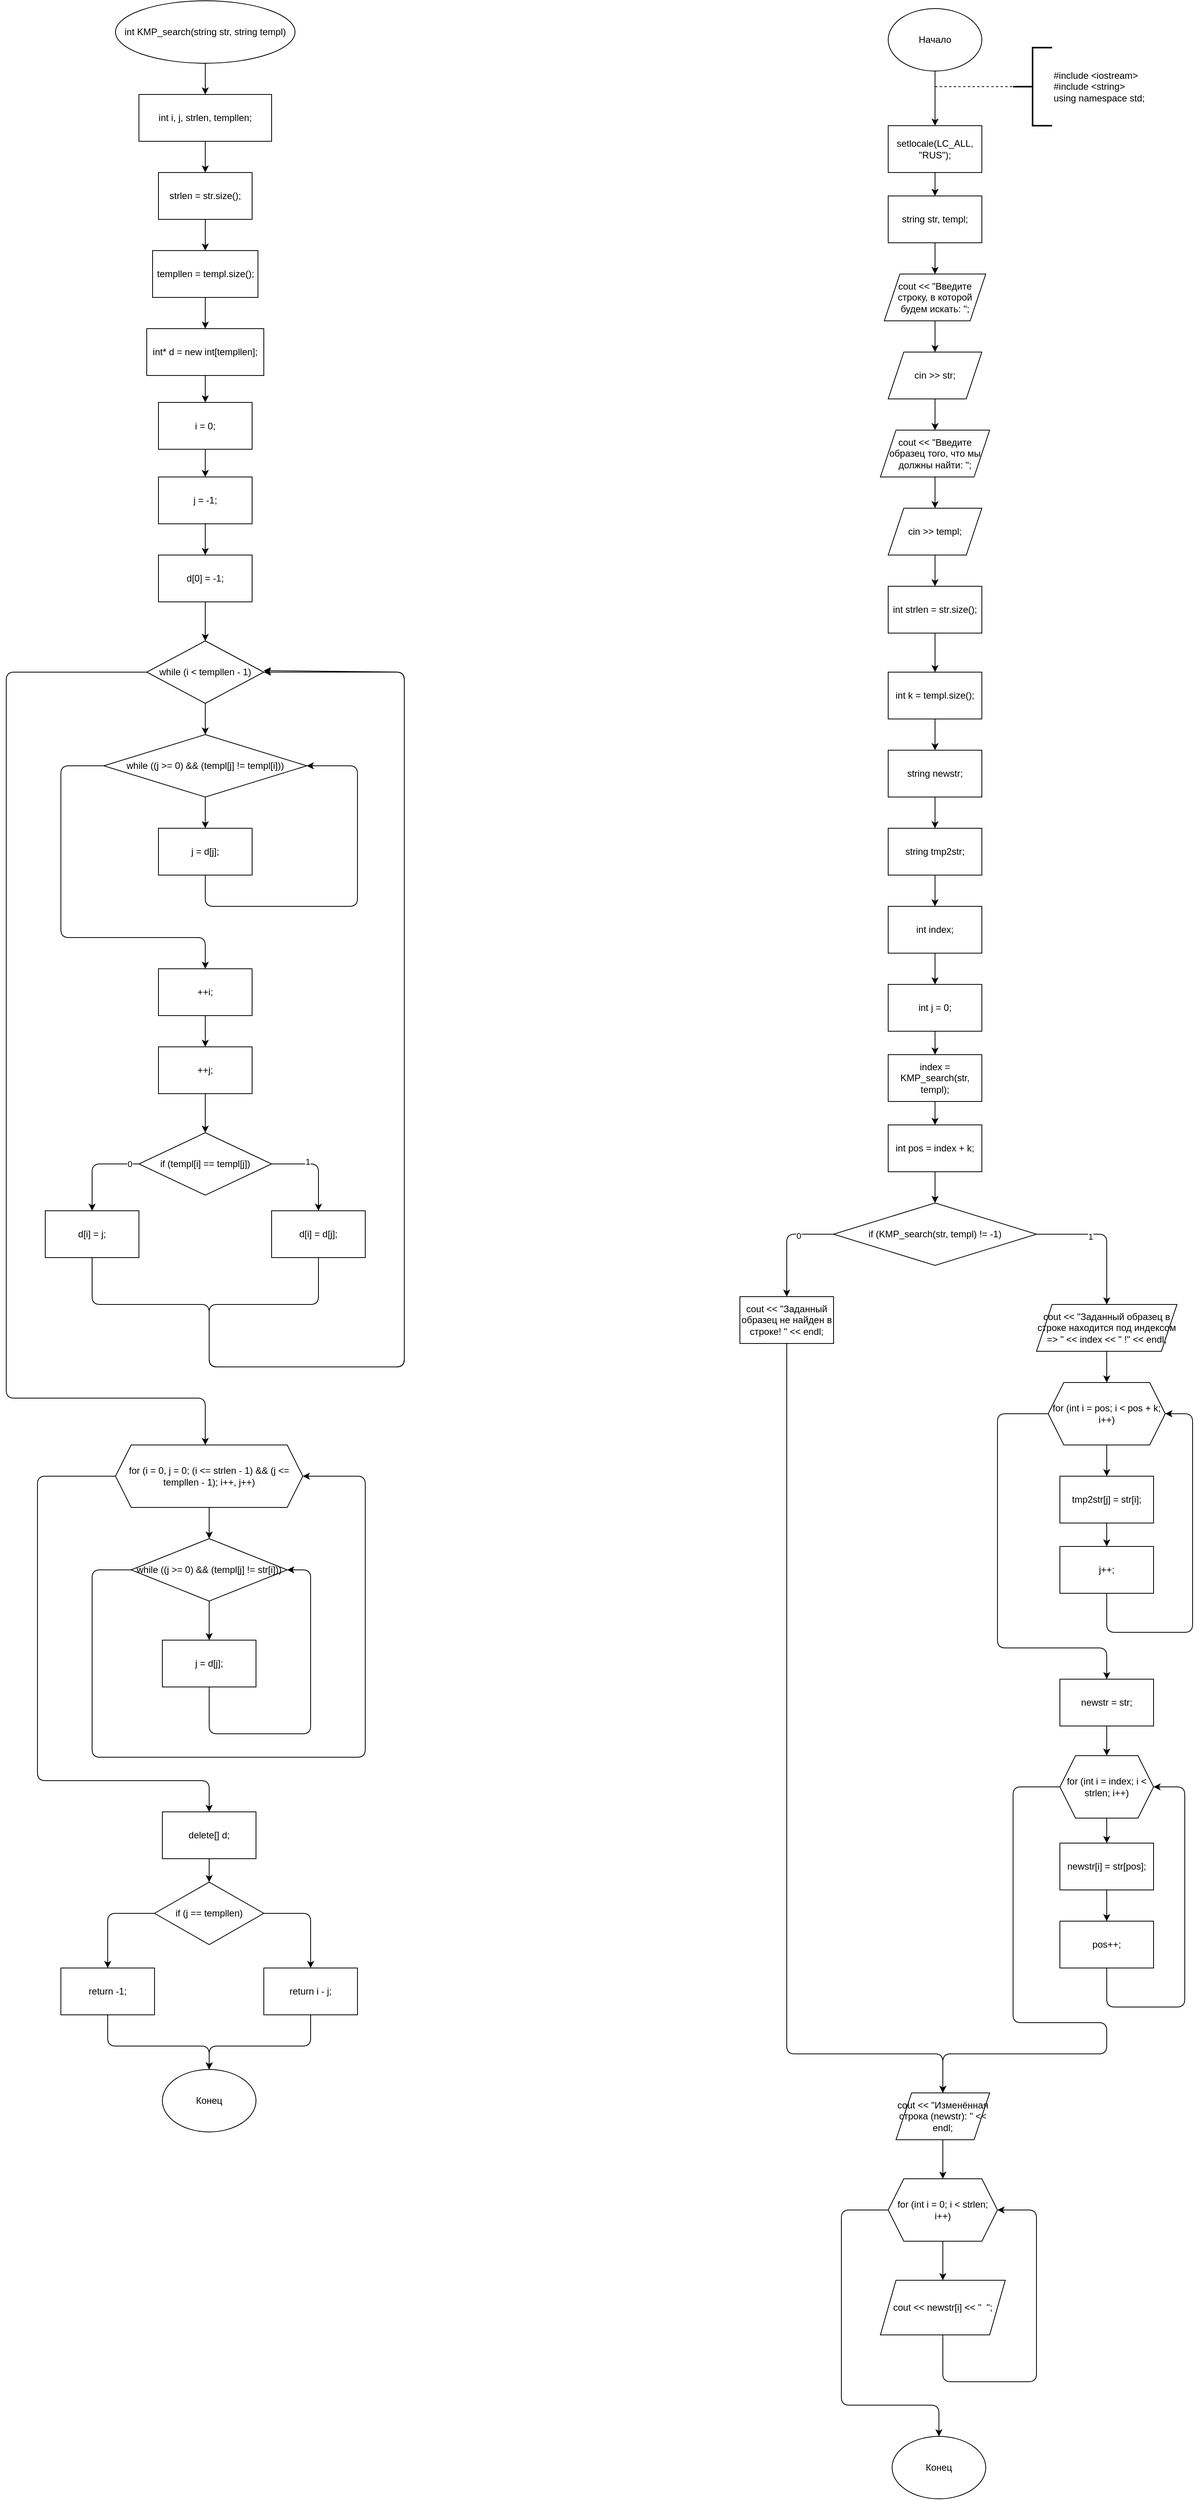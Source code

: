 <mxfile>
    <diagram id="peRrkN3WDObHyGJG_HA7" name="Страница 1">
        <mxGraphModel dx="4021" dy="2257" grid="1" gridSize="10" guides="1" tooltips="1" connect="1" arrows="1" fold="1" page="1" pageScale="1" pageWidth="827" pageHeight="1169" math="0" shadow="0">
            <root>
                <mxCell id="0"/>
                <mxCell id="1" parent="0"/>
                <mxCell id="4" value="" style="edgeStyle=none;html=1;" edge="1" parent="1" source="2" target="3">
                    <mxGeometry relative="1" as="geometry"/>
                </mxCell>
                <mxCell id="2" value="int KMP_search(string str, string templ)" style="ellipse;whiteSpace=wrap;html=1;" vertex="1" parent="1">
                    <mxGeometry x="120" y="10" width="230" height="80" as="geometry"/>
                </mxCell>
                <mxCell id="6" value="" style="edgeStyle=none;html=1;" edge="1" parent="1" source="3" target="5">
                    <mxGeometry relative="1" as="geometry"/>
                </mxCell>
                <mxCell id="3" value="int i, j, strlen, templlen;" style="rounded=0;whiteSpace=wrap;html=1;" vertex="1" parent="1">
                    <mxGeometry x="150" y="130" width="170" height="60" as="geometry"/>
                </mxCell>
                <mxCell id="8" value="" style="edgeStyle=none;html=1;" edge="1" parent="1" source="5" target="7">
                    <mxGeometry relative="1" as="geometry"/>
                </mxCell>
                <mxCell id="5" value="strlen = str.size();" style="rounded=0;whiteSpace=wrap;html=1;" vertex="1" parent="1">
                    <mxGeometry x="175" y="230" width="120" height="60" as="geometry"/>
                </mxCell>
                <mxCell id="10" value="" style="edgeStyle=none;html=1;" edge="1" parent="1" source="7" target="9">
                    <mxGeometry relative="1" as="geometry"/>
                </mxCell>
                <mxCell id="7" value="templlen = templ.size();" style="rounded=0;whiteSpace=wrap;html=1;" vertex="1" parent="1">
                    <mxGeometry x="167.5" y="330" width="135" height="60" as="geometry"/>
                </mxCell>
                <mxCell id="14" value="" style="edgeStyle=none;html=1;" edge="1" parent="1" source="9" target="11">
                    <mxGeometry relative="1" as="geometry"/>
                </mxCell>
                <mxCell id="9" value="int* d = new int[templlen];" style="rounded=0;whiteSpace=wrap;html=1;" vertex="1" parent="1">
                    <mxGeometry x="160" y="430" width="150" height="60" as="geometry"/>
                </mxCell>
                <mxCell id="15" value="" style="edgeStyle=none;html=1;" edge="1" parent="1" source="11" target="12">
                    <mxGeometry relative="1" as="geometry"/>
                </mxCell>
                <mxCell id="11" value="i = 0;" style="rounded=0;whiteSpace=wrap;html=1;" vertex="1" parent="1">
                    <mxGeometry x="175" y="524.5" width="120" height="60" as="geometry"/>
                </mxCell>
                <mxCell id="17" value="" style="edgeStyle=none;html=1;" edge="1" parent="1" source="12" target="16">
                    <mxGeometry relative="1" as="geometry"/>
                </mxCell>
                <mxCell id="12" value="j = -1;" style="rounded=0;whiteSpace=wrap;html=1;" vertex="1" parent="1">
                    <mxGeometry x="175" y="620" width="120" height="60" as="geometry"/>
                </mxCell>
                <mxCell id="19" value="" style="edgeStyle=none;html=1;" edge="1" parent="1" source="16" target="18">
                    <mxGeometry relative="1" as="geometry"/>
                </mxCell>
                <mxCell id="16" value="d[0] = -1;" style="rounded=0;whiteSpace=wrap;html=1;" vertex="1" parent="1">
                    <mxGeometry x="175" y="720" width="120" height="60" as="geometry"/>
                </mxCell>
                <mxCell id="21" value="" style="edgeStyle=none;html=1;" edge="1" parent="1" source="18" target="20">
                    <mxGeometry relative="1" as="geometry"/>
                </mxCell>
                <mxCell id="41" style="edgeStyle=none;html=1;entryX=0.5;entryY=0;entryDx=0;entryDy=0;" edge="1" parent="1" source="18">
                    <mxGeometry relative="1" as="geometry">
                        <mxPoint x="235" y="1860" as="targetPoint"/>
                        <Array as="points">
                            <mxPoint x="-20" y="870"/>
                            <mxPoint x="-20" y="1800"/>
                            <mxPoint x="235" y="1800"/>
                        </Array>
                    </mxGeometry>
                </mxCell>
                <mxCell id="18" value="while (i &lt; templlen - 1)" style="rhombus;whiteSpace=wrap;html=1;" vertex="1" parent="1">
                    <mxGeometry x="160" y="830" width="150" height="80" as="geometry"/>
                </mxCell>
                <mxCell id="24" value="" style="edgeStyle=none;html=1;" edge="1" parent="1" source="20" target="23">
                    <mxGeometry relative="1" as="geometry"/>
                </mxCell>
                <mxCell id="27" style="edgeStyle=none;html=1;entryX=0.5;entryY=0;entryDx=0;entryDy=0;" edge="1" parent="1" source="20" target="26">
                    <mxGeometry relative="1" as="geometry">
                        <Array as="points">
                            <mxPoint x="50" y="990"/>
                            <mxPoint x="50" y="1210"/>
                            <mxPoint x="235" y="1210"/>
                        </Array>
                    </mxGeometry>
                </mxCell>
                <mxCell id="20" value="while ((j &gt;= 0) &amp;&amp; (templ[j] != templ[i]))" style="rhombus;whiteSpace=wrap;html=1;" vertex="1" parent="1">
                    <mxGeometry x="105" y="950" width="260" height="80" as="geometry"/>
                </mxCell>
                <mxCell id="25" style="edgeStyle=none;html=1;entryX=1;entryY=0.5;entryDx=0;entryDy=0;" edge="1" parent="1" source="23" target="20">
                    <mxGeometry relative="1" as="geometry">
                        <Array as="points">
                            <mxPoint x="235" y="1170"/>
                            <mxPoint x="430" y="1170"/>
                            <mxPoint x="430" y="990"/>
                        </Array>
                    </mxGeometry>
                </mxCell>
                <mxCell id="23" value="j = d[j];" style="rounded=0;whiteSpace=wrap;html=1;" vertex="1" parent="1">
                    <mxGeometry x="175" y="1070" width="120" height="60" as="geometry"/>
                </mxCell>
                <mxCell id="29" value="" style="edgeStyle=none;html=1;" edge="1" parent="1" source="26" target="28">
                    <mxGeometry relative="1" as="geometry"/>
                </mxCell>
                <mxCell id="26" value="++i;" style="rounded=0;whiteSpace=wrap;html=1;" vertex="1" parent="1">
                    <mxGeometry x="175" y="1250" width="120" height="60" as="geometry"/>
                </mxCell>
                <mxCell id="31" value="" style="edgeStyle=none;html=1;" edge="1" parent="1" source="28" target="30">
                    <mxGeometry relative="1" as="geometry"/>
                </mxCell>
                <mxCell id="28" value="++j;" style="rounded=0;whiteSpace=wrap;html=1;" vertex="1" parent="1">
                    <mxGeometry x="175" y="1350" width="120" height="60" as="geometry"/>
                </mxCell>
                <mxCell id="33" style="edgeStyle=none;html=1;entryX=0.5;entryY=0;entryDx=0;entryDy=0;" edge="1" parent="1" source="30" target="32">
                    <mxGeometry relative="1" as="geometry">
                        <Array as="points">
                            <mxPoint x="380" y="1500"/>
                        </Array>
                    </mxGeometry>
                </mxCell>
                <mxCell id="39" value="1" style="edgeLabel;html=1;align=center;verticalAlign=middle;resizable=0;points=[];" vertex="1" connectable="0" parent="33">
                    <mxGeometry x="-0.233" y="3" relative="1" as="geometry">
                        <mxPoint as="offset"/>
                    </mxGeometry>
                </mxCell>
                <mxCell id="35" style="edgeStyle=none;html=1;entryX=0.5;entryY=0;entryDx=0;entryDy=0;" edge="1" parent="1" source="30" target="34">
                    <mxGeometry relative="1" as="geometry">
                        <Array as="points">
                            <mxPoint x="90" y="1500"/>
                        </Array>
                    </mxGeometry>
                </mxCell>
                <mxCell id="38" value="0" style="edgeLabel;html=1;align=center;verticalAlign=middle;resizable=0;points=[];" vertex="1" connectable="0" parent="35">
                    <mxGeometry x="-0.8" relative="1" as="geometry">
                        <mxPoint as="offset"/>
                    </mxGeometry>
                </mxCell>
                <mxCell id="30" value="if (templ[i] == templ[j])" style="rhombus;whiteSpace=wrap;html=1;" vertex="1" parent="1">
                    <mxGeometry x="150" y="1460" width="170" height="80" as="geometry"/>
                </mxCell>
                <mxCell id="37" style="edgeStyle=none;html=1;" edge="1" parent="1" source="32">
                    <mxGeometry relative="1" as="geometry">
                        <mxPoint x="310" y="868" as="targetPoint"/>
                        <Array as="points">
                            <mxPoint x="380" y="1680"/>
                            <mxPoint x="240" y="1680"/>
                            <mxPoint x="240" y="1760"/>
                            <mxPoint x="490" y="1760"/>
                            <mxPoint x="490" y="870"/>
                        </Array>
                    </mxGeometry>
                </mxCell>
                <mxCell id="32" value="d[i] = d[j];" style="rounded=0;whiteSpace=wrap;html=1;" vertex="1" parent="1">
                    <mxGeometry x="320" y="1560" width="120" height="60" as="geometry"/>
                </mxCell>
                <mxCell id="36" style="edgeStyle=none;html=1;entryX=1;entryY=0.5;entryDx=0;entryDy=0;" edge="1" parent="1" source="34" target="18">
                    <mxGeometry relative="1" as="geometry">
                        <Array as="points">
                            <mxPoint x="90" y="1680"/>
                            <mxPoint x="240" y="1680"/>
                            <mxPoint x="240" y="1760"/>
                            <mxPoint x="490" y="1760"/>
                            <mxPoint x="490" y="870"/>
                        </Array>
                    </mxGeometry>
                </mxCell>
                <mxCell id="34" value="d[i] = j;" style="rounded=0;whiteSpace=wrap;html=1;" vertex="1" parent="1">
                    <mxGeometry x="30" y="1560" width="120" height="60" as="geometry"/>
                </mxCell>
                <mxCell id="44" value="" style="edgeStyle=none;html=1;" edge="1" parent="1" source="42" target="43">
                    <mxGeometry relative="1" as="geometry"/>
                </mxCell>
                <mxCell id="50" style="edgeStyle=none;html=1;entryX=0.5;entryY=0;entryDx=0;entryDy=0;" edge="1" parent="1" source="42" target="48">
                    <mxGeometry relative="1" as="geometry">
                        <Array as="points">
                            <mxPoint x="20" y="1900"/>
                            <mxPoint x="20" y="2290"/>
                            <mxPoint x="240" y="2290"/>
                        </Array>
                    </mxGeometry>
                </mxCell>
                <mxCell id="42" value="for (i = 0, j = 0; (i &lt;= strlen - 1) &amp;&amp; (j &lt;= templlen - 1); i++, j++)" style="shape=hexagon;perimeter=hexagonPerimeter2;whiteSpace=wrap;html=1;fixedSize=1;" vertex="1" parent="1">
                    <mxGeometry x="120" y="1860" width="240" height="80" as="geometry"/>
                </mxCell>
                <mxCell id="46" value="" style="edgeStyle=none;html=1;" edge="1" parent="1" source="43" target="45">
                    <mxGeometry relative="1" as="geometry"/>
                </mxCell>
                <mxCell id="49" style="edgeStyle=none;html=1;entryX=1;entryY=0.5;entryDx=0;entryDy=0;" edge="1" parent="1" source="43" target="42">
                    <mxGeometry relative="1" as="geometry">
                        <Array as="points">
                            <mxPoint x="90" y="2020"/>
                            <mxPoint x="90" y="2260"/>
                            <mxPoint x="440" y="2260"/>
                            <mxPoint x="440" y="1900"/>
                        </Array>
                    </mxGeometry>
                </mxCell>
                <mxCell id="43" value="while ((j &gt;= 0) &amp;&amp; (templ[j] != str[i]))" style="rhombus;whiteSpace=wrap;html=1;" vertex="1" parent="1">
                    <mxGeometry x="140" y="1980" width="200" height="80" as="geometry"/>
                </mxCell>
                <mxCell id="47" style="edgeStyle=none;html=1;entryX=1;entryY=0.5;entryDx=0;entryDy=0;" edge="1" parent="1" source="45" target="43">
                    <mxGeometry relative="1" as="geometry">
                        <Array as="points">
                            <mxPoint x="240" y="2230"/>
                            <mxPoint x="370" y="2230"/>
                            <mxPoint x="370" y="2020"/>
                        </Array>
                    </mxGeometry>
                </mxCell>
                <mxCell id="45" value="j = d[j];" style="rounded=0;whiteSpace=wrap;html=1;" vertex="1" parent="1">
                    <mxGeometry x="180" y="2110" width="120" height="60" as="geometry"/>
                </mxCell>
                <mxCell id="52" value="" style="edgeStyle=none;html=1;" edge="1" parent="1" source="48" target="51">
                    <mxGeometry relative="1" as="geometry"/>
                </mxCell>
                <mxCell id="48" value="delete[] d;" style="rounded=0;whiteSpace=wrap;html=1;" vertex="1" parent="1">
                    <mxGeometry x="180" y="2330" width="120" height="60" as="geometry"/>
                </mxCell>
                <mxCell id="54" style="edgeStyle=none;html=1;entryX=0.5;entryY=0;entryDx=0;entryDy=0;" edge="1" parent="1" source="51" target="53">
                    <mxGeometry relative="1" as="geometry">
                        <Array as="points">
                            <mxPoint x="370" y="2460"/>
                        </Array>
                    </mxGeometry>
                </mxCell>
                <mxCell id="56" style="edgeStyle=none;html=1;entryX=0.5;entryY=0;entryDx=0;entryDy=0;" edge="1" parent="1" source="51" target="55">
                    <mxGeometry relative="1" as="geometry">
                        <Array as="points">
                            <mxPoint x="110" y="2460"/>
                        </Array>
                    </mxGeometry>
                </mxCell>
                <mxCell id="51" value="if (j == templlen)" style="rhombus;whiteSpace=wrap;html=1;" vertex="1" parent="1">
                    <mxGeometry x="170" y="2420" width="140" height="80" as="geometry"/>
                </mxCell>
                <mxCell id="60" style="edgeStyle=none;html=1;entryX=0.5;entryY=0;entryDx=0;entryDy=0;" edge="1" parent="1" source="53" target="58">
                    <mxGeometry relative="1" as="geometry">
                        <Array as="points">
                            <mxPoint x="370" y="2630"/>
                            <mxPoint x="240" y="2630"/>
                        </Array>
                    </mxGeometry>
                </mxCell>
                <mxCell id="53" value="return i - j;" style="rounded=0;whiteSpace=wrap;html=1;" vertex="1" parent="1">
                    <mxGeometry x="310" y="2530" width="120" height="60" as="geometry"/>
                </mxCell>
                <mxCell id="59" style="edgeStyle=none;html=1;entryX=0.5;entryY=0;entryDx=0;entryDy=0;" edge="1" parent="1" source="55" target="58">
                    <mxGeometry relative="1" as="geometry">
                        <Array as="points">
                            <mxPoint x="110" y="2630"/>
                            <mxPoint x="240" y="2630"/>
                        </Array>
                    </mxGeometry>
                </mxCell>
                <mxCell id="55" value="return -1;" style="rounded=0;whiteSpace=wrap;html=1;" vertex="1" parent="1">
                    <mxGeometry x="50" y="2530" width="120" height="60" as="geometry"/>
                </mxCell>
                <mxCell id="58" value="Конец" style="ellipse;whiteSpace=wrap;html=1;" vertex="1" parent="1">
                    <mxGeometry x="180" y="2660" width="120" height="80" as="geometry"/>
                </mxCell>
                <mxCell id="63" value="" style="edgeStyle=none;html=1;" edge="1" parent="1" source="61" target="62">
                    <mxGeometry relative="1" as="geometry"/>
                </mxCell>
                <mxCell id="61" value="Начало" style="ellipse;whiteSpace=wrap;html=1;" vertex="1" parent="1">
                    <mxGeometry x="1110" y="20" width="120" height="80" as="geometry"/>
                </mxCell>
                <mxCell id="67" value="" style="edgeStyle=none;html=1;" edge="1" parent="1" source="62" target="66">
                    <mxGeometry relative="1" as="geometry"/>
                </mxCell>
                <mxCell id="62" value="setlocale(LC_ALL, &quot;RUS&quot;);" style="rounded=0;whiteSpace=wrap;html=1;" vertex="1" parent="1">
                    <mxGeometry x="1110" y="170" width="120" height="60" as="geometry"/>
                </mxCell>
                <mxCell id="64" value="#include &amp;lt;iostream&amp;gt;&lt;br&gt;#include &amp;lt;string&amp;gt;&lt;br&gt;using namespace std;" style="strokeWidth=2;html=1;shape=mxgraph.flowchart.annotation_2;align=left;labelPosition=right;pointerEvents=1;" vertex="1" parent="1">
                    <mxGeometry x="1270" y="70" width="50" height="100" as="geometry"/>
                </mxCell>
                <mxCell id="65" value="" style="endArrow=none;dashed=1;html=1;entryX=0;entryY=0.5;entryDx=0;entryDy=0;entryPerimeter=0;" edge="1" parent="1" target="64">
                    <mxGeometry width="50" height="50" relative="1" as="geometry">
                        <mxPoint x="1170" y="120" as="sourcePoint"/>
                        <mxPoint x="1160" y="190" as="targetPoint"/>
                    </mxGeometry>
                </mxCell>
                <mxCell id="69" value="" style="edgeStyle=none;html=1;" edge="1" parent="1" source="66" target="68">
                    <mxGeometry relative="1" as="geometry"/>
                </mxCell>
                <mxCell id="66" value="string str, templ;" style="rounded=0;whiteSpace=wrap;html=1;" vertex="1" parent="1">
                    <mxGeometry x="1110" y="260" width="120" height="60" as="geometry"/>
                </mxCell>
                <mxCell id="71" value="" style="edgeStyle=none;html=1;" edge="1" parent="1" source="68" target="70">
                    <mxGeometry relative="1" as="geometry"/>
                </mxCell>
                <mxCell id="68" value="cout &lt;&lt; &quot;Введите строку, в которой будем искать: &quot;;" style="shape=parallelogram;perimeter=parallelogramPerimeter;whiteSpace=wrap;html=1;fixedSize=1;" vertex="1" parent="1">
                    <mxGeometry x="1105" y="360" width="130" height="60" as="geometry"/>
                </mxCell>
                <mxCell id="73" value="" style="edgeStyle=none;html=1;" edge="1" parent="1" source="70" target="72">
                    <mxGeometry relative="1" as="geometry"/>
                </mxCell>
                <mxCell id="70" value="cin &gt;&gt; str;" style="shape=parallelogram;perimeter=parallelogramPerimeter;whiteSpace=wrap;html=1;fixedSize=1;" vertex="1" parent="1">
                    <mxGeometry x="1110" y="460" width="120" height="60" as="geometry"/>
                </mxCell>
                <mxCell id="75" value="" style="edgeStyle=none;html=1;" edge="1" parent="1" source="72" target="74">
                    <mxGeometry relative="1" as="geometry"/>
                </mxCell>
                <mxCell id="72" value="cout &lt;&lt; &quot;Введите образец того, что мы должны найти: &quot;;" style="shape=parallelogram;perimeter=parallelogramPerimeter;whiteSpace=wrap;html=1;fixedSize=1;" vertex="1" parent="1">
                    <mxGeometry x="1100" y="560" width="140" height="60" as="geometry"/>
                </mxCell>
                <mxCell id="77" value="" style="edgeStyle=none;html=1;" edge="1" parent="1" source="74" target="76">
                    <mxGeometry relative="1" as="geometry"/>
                </mxCell>
                <mxCell id="74" value="cin &gt;&gt; templ;" style="shape=parallelogram;perimeter=parallelogramPerimeter;whiteSpace=wrap;html=1;fixedSize=1;" vertex="1" parent="1">
                    <mxGeometry x="1110" y="660" width="120" height="60" as="geometry"/>
                </mxCell>
                <mxCell id="79" value="" style="edgeStyle=none;html=1;" edge="1" parent="1" source="76" target="78">
                    <mxGeometry relative="1" as="geometry"/>
                </mxCell>
                <mxCell id="76" value="int strlen = str.size();" style="rounded=0;whiteSpace=wrap;html=1;" vertex="1" parent="1">
                    <mxGeometry x="1110" y="760" width="120" height="60" as="geometry"/>
                </mxCell>
                <mxCell id="81" value="" style="edgeStyle=none;html=1;" edge="1" parent="1" source="78" target="80">
                    <mxGeometry relative="1" as="geometry"/>
                </mxCell>
                <mxCell id="78" value="int k = templ.size();" style="rounded=0;whiteSpace=wrap;html=1;" vertex="1" parent="1">
                    <mxGeometry x="1110" y="870" width="120" height="60" as="geometry"/>
                </mxCell>
                <mxCell id="83" value="" style="edgeStyle=none;html=1;" edge="1" parent="1" source="80" target="82">
                    <mxGeometry relative="1" as="geometry"/>
                </mxCell>
                <mxCell id="80" value="string newstr;" style="rounded=0;whiteSpace=wrap;html=1;" vertex="1" parent="1">
                    <mxGeometry x="1110" y="970" width="120" height="60" as="geometry"/>
                </mxCell>
                <mxCell id="85" value="" style="edgeStyle=none;html=1;" edge="1" parent="1" source="82" target="84">
                    <mxGeometry relative="1" as="geometry"/>
                </mxCell>
                <mxCell id="82" value="string tmp2str;" style="rounded=0;whiteSpace=wrap;html=1;" vertex="1" parent="1">
                    <mxGeometry x="1110" y="1070" width="120" height="60" as="geometry"/>
                </mxCell>
                <mxCell id="87" value="" style="edgeStyle=none;html=1;" edge="1" parent="1" source="84" target="86">
                    <mxGeometry relative="1" as="geometry"/>
                </mxCell>
                <mxCell id="84" value="int index;" style="rounded=0;whiteSpace=wrap;html=1;" vertex="1" parent="1">
                    <mxGeometry x="1110" y="1170" width="120" height="60" as="geometry"/>
                </mxCell>
                <mxCell id="89" value="" style="edgeStyle=none;html=1;" edge="1" parent="1" source="86" target="88">
                    <mxGeometry relative="1" as="geometry"/>
                </mxCell>
                <mxCell id="86" value="int j = 0;" style="rounded=0;whiteSpace=wrap;html=1;" vertex="1" parent="1">
                    <mxGeometry x="1110" y="1270" width="120" height="60" as="geometry"/>
                </mxCell>
                <mxCell id="91" value="" style="edgeStyle=none;html=1;" edge="1" parent="1" source="88" target="90">
                    <mxGeometry relative="1" as="geometry"/>
                </mxCell>
                <mxCell id="88" value="index = KMP_search(str, templ);" style="rounded=0;whiteSpace=wrap;html=1;" vertex="1" parent="1">
                    <mxGeometry x="1110" y="1360" width="120" height="60" as="geometry"/>
                </mxCell>
                <mxCell id="93" value="" style="edgeStyle=none;html=1;" edge="1" parent="1" source="90" target="92">
                    <mxGeometry relative="1" as="geometry"/>
                </mxCell>
                <mxCell id="90" value="int pos = index + k;" style="rounded=0;whiteSpace=wrap;html=1;" vertex="1" parent="1">
                    <mxGeometry x="1110" y="1450" width="120" height="60" as="geometry"/>
                </mxCell>
                <mxCell id="95" style="edgeStyle=none;html=1;entryX=0.5;entryY=0;entryDx=0;entryDy=0;" edge="1" parent="1" source="92" target="94">
                    <mxGeometry relative="1" as="geometry">
                        <Array as="points">
                            <mxPoint x="1390" y="1590"/>
                        </Array>
                    </mxGeometry>
                </mxCell>
                <mxCell id="118" value="1" style="edgeLabel;html=1;align=center;verticalAlign=middle;resizable=0;points=[];" vertex="1" connectable="0" parent="95">
                    <mxGeometry x="-0.233" y="-3" relative="1" as="geometry">
                        <mxPoint as="offset"/>
                    </mxGeometry>
                </mxCell>
                <mxCell id="113" style="edgeStyle=none;html=1;entryX=0.5;entryY=0;entryDx=0;entryDy=0;" edge="1" parent="1" source="92" target="112">
                    <mxGeometry relative="1" as="geometry">
                        <Array as="points">
                            <mxPoint x="980" y="1590"/>
                        </Array>
                    </mxGeometry>
                </mxCell>
                <mxCell id="117" value="0" style="edgeLabel;html=1;align=center;verticalAlign=middle;resizable=0;points=[];" vertex="1" connectable="0" parent="113">
                    <mxGeometry x="-0.357" y="2" relative="1" as="geometry">
                        <mxPoint as="offset"/>
                    </mxGeometry>
                </mxCell>
                <mxCell id="92" value="if (KMP_search(str, templ) != -1)" style="rhombus;whiteSpace=wrap;html=1;" vertex="1" parent="1">
                    <mxGeometry x="1040" y="1550" width="260" height="80" as="geometry"/>
                </mxCell>
                <mxCell id="97" value="" style="edgeStyle=none;html=1;" edge="1" parent="1" source="94" target="96">
                    <mxGeometry relative="1" as="geometry"/>
                </mxCell>
                <mxCell id="94" value="cout &lt;&lt; &quot;Заданный образец в строке находится под индексом =&gt; &quot; &lt;&lt; index &lt;&lt; &quot; !&quot; &lt;&lt; endl;" style="shape=parallelogram;perimeter=parallelogramPerimeter;whiteSpace=wrap;html=1;fixedSize=1;" vertex="1" parent="1">
                    <mxGeometry x="1300" y="1680" width="180" height="60" as="geometry"/>
                </mxCell>
                <mxCell id="99" value="" style="edgeStyle=none;html=1;" edge="1" parent="1" source="96" target="98">
                    <mxGeometry relative="1" as="geometry"/>
                </mxCell>
                <mxCell id="104" style="edgeStyle=none;html=1;entryX=0.5;entryY=0;entryDx=0;entryDy=0;" edge="1" parent="1" source="96" target="103">
                    <mxGeometry relative="1" as="geometry">
                        <Array as="points">
                            <mxPoint x="1250" y="1820"/>
                            <mxPoint x="1250" y="2120"/>
                            <mxPoint x="1390" y="2120"/>
                        </Array>
                    </mxGeometry>
                </mxCell>
                <mxCell id="96" value="for (int i = pos; i &lt; pos + k; i++)" style="shape=hexagon;perimeter=hexagonPerimeter2;whiteSpace=wrap;html=1;fixedSize=1;" vertex="1" parent="1">
                    <mxGeometry x="1315" y="1780" width="150" height="80" as="geometry"/>
                </mxCell>
                <mxCell id="101" value="" style="edgeStyle=none;html=1;" edge="1" parent="1" source="98" target="100">
                    <mxGeometry relative="1" as="geometry"/>
                </mxCell>
                <mxCell id="98" value="tmp2str[j] = str[i];" style="rounded=0;whiteSpace=wrap;html=1;" vertex="1" parent="1">
                    <mxGeometry x="1330" y="1900" width="120" height="60" as="geometry"/>
                </mxCell>
                <mxCell id="102" style="edgeStyle=none;html=1;entryX=1;entryY=0.5;entryDx=0;entryDy=0;" edge="1" parent="1" source="100" target="96">
                    <mxGeometry relative="1" as="geometry">
                        <Array as="points">
                            <mxPoint x="1390" y="2100"/>
                            <mxPoint x="1500" y="2100"/>
                            <mxPoint x="1500" y="1820"/>
                        </Array>
                    </mxGeometry>
                </mxCell>
                <mxCell id="100" value="j++;" style="rounded=0;whiteSpace=wrap;html=1;" vertex="1" parent="1">
                    <mxGeometry x="1330" y="1990" width="120" height="60" as="geometry"/>
                </mxCell>
                <mxCell id="106" value="" style="edgeStyle=none;html=1;" edge="1" parent="1" source="103" target="105">
                    <mxGeometry relative="1" as="geometry"/>
                </mxCell>
                <mxCell id="103" value="newstr = str;" style="rounded=0;whiteSpace=wrap;html=1;" vertex="1" parent="1">
                    <mxGeometry x="1330" y="2160" width="120" height="60" as="geometry"/>
                </mxCell>
                <mxCell id="109" value="" style="edgeStyle=none;html=1;" edge="1" parent="1" source="105" target="107">
                    <mxGeometry relative="1" as="geometry"/>
                </mxCell>
                <mxCell id="116" style="edgeStyle=none;html=1;entryX=0.5;entryY=0;entryDx=0;entryDy=0;" edge="1" parent="1" source="105" target="115">
                    <mxGeometry relative="1" as="geometry">
                        <mxPoint x="1390" y="2640" as="targetPoint"/>
                        <Array as="points">
                            <mxPoint x="1270" y="2298"/>
                            <mxPoint x="1270" y="2600"/>
                            <mxPoint x="1390" y="2600"/>
                            <mxPoint x="1390" y="2640"/>
                            <mxPoint x="1180" y="2640"/>
                        </Array>
                    </mxGeometry>
                </mxCell>
                <mxCell id="105" value="for (int i = index; i &lt; strlen; i++)" style="shape=hexagon;perimeter=hexagonPerimeter2;whiteSpace=wrap;html=1;fixedSize=1;" vertex="1" parent="1">
                    <mxGeometry x="1330" y="2258" width="120" height="80" as="geometry"/>
                </mxCell>
                <mxCell id="110" value="" style="edgeStyle=none;html=1;" edge="1" parent="1" source="107" target="108">
                    <mxGeometry relative="1" as="geometry"/>
                </mxCell>
                <mxCell id="107" value="newstr[i] = str[pos];" style="rounded=0;whiteSpace=wrap;html=1;" vertex="1" parent="1">
                    <mxGeometry x="1330" y="2370" width="120" height="60" as="geometry"/>
                </mxCell>
                <mxCell id="111" style="edgeStyle=none;html=1;entryX=1;entryY=0.5;entryDx=0;entryDy=0;" edge="1" parent="1" source="108" target="105">
                    <mxGeometry relative="1" as="geometry">
                        <Array as="points">
                            <mxPoint x="1390" y="2580"/>
                            <mxPoint x="1490" y="2580"/>
                            <mxPoint x="1490" y="2298"/>
                        </Array>
                    </mxGeometry>
                </mxCell>
                <mxCell id="108" value="pos++;" style="rounded=0;whiteSpace=wrap;html=1;" vertex="1" parent="1">
                    <mxGeometry x="1330" y="2470" width="120" height="60" as="geometry"/>
                </mxCell>
                <mxCell id="114" style="edgeStyle=none;html=1;entryX=0.5;entryY=0;entryDx=0;entryDy=0;" edge="1" parent="1" source="112" target="115">
                    <mxGeometry relative="1" as="geometry">
                        <mxPoint x="1180" y="2724" as="targetPoint"/>
                        <Array as="points">
                            <mxPoint x="980" y="2640"/>
                            <mxPoint x="1180" y="2640"/>
                        </Array>
                    </mxGeometry>
                </mxCell>
                <mxCell id="112" value="cout &lt;&lt; &quot;Заданный образец не найден в строке! &quot; &lt;&lt; endl;" style="rounded=0;whiteSpace=wrap;html=1;" vertex="1" parent="1">
                    <mxGeometry x="920" y="1670" width="120" height="60" as="geometry"/>
                </mxCell>
                <mxCell id="120" value="" style="edgeStyle=none;html=1;" edge="1" parent="1" source="115" target="119">
                    <mxGeometry relative="1" as="geometry"/>
                </mxCell>
                <mxCell id="115" value="cout &lt;&lt; &quot;Изменённая строка (newstr): &quot; &lt;&lt; endl;" style="shape=parallelogram;perimeter=parallelogramPerimeter;whiteSpace=wrap;html=1;fixedSize=1;" vertex="1" parent="1">
                    <mxGeometry x="1120" y="2690" width="120" height="60" as="geometry"/>
                </mxCell>
                <mxCell id="122" value="" style="edgeStyle=none;html=1;" edge="1" parent="1" source="119" target="121">
                    <mxGeometry relative="1" as="geometry"/>
                </mxCell>
                <mxCell id="125" style="edgeStyle=none;html=1;" edge="1" parent="1" source="119" target="124">
                    <mxGeometry relative="1" as="geometry">
                        <Array as="points">
                            <mxPoint x="1050" y="2840"/>
                            <mxPoint x="1050" y="3090"/>
                            <mxPoint x="1175" y="3090"/>
                        </Array>
                    </mxGeometry>
                </mxCell>
                <mxCell id="119" value="for (int i = 0; i &lt; strlen; i++)" style="shape=hexagon;perimeter=hexagonPerimeter2;whiteSpace=wrap;html=1;fixedSize=1;" vertex="1" parent="1">
                    <mxGeometry x="1110" y="2800" width="140" height="80" as="geometry"/>
                </mxCell>
                <mxCell id="123" style="edgeStyle=none;html=1;entryX=1;entryY=0.5;entryDx=0;entryDy=0;" edge="1" parent="1" source="121" target="119">
                    <mxGeometry relative="1" as="geometry">
                        <Array as="points">
                            <mxPoint x="1180" y="3060"/>
                            <mxPoint x="1300" y="3060"/>
                            <mxPoint x="1300" y="2840"/>
                        </Array>
                    </mxGeometry>
                </mxCell>
                <mxCell id="121" value="cout &lt;&lt; newstr[i] &lt;&lt; &quot;  &quot;;" style="shape=parallelogram;perimeter=parallelogramPerimeter;whiteSpace=wrap;html=1;fixedSize=1;" vertex="1" parent="1">
                    <mxGeometry x="1100" y="2930" width="160" height="70" as="geometry"/>
                </mxCell>
                <mxCell id="124" value="Конец" style="ellipse;whiteSpace=wrap;html=1;" vertex="1" parent="1">
                    <mxGeometry x="1115" y="3130" width="120" height="80" as="geometry"/>
                </mxCell>
            </root>
        </mxGraphModel>
    </diagram>
</mxfile>